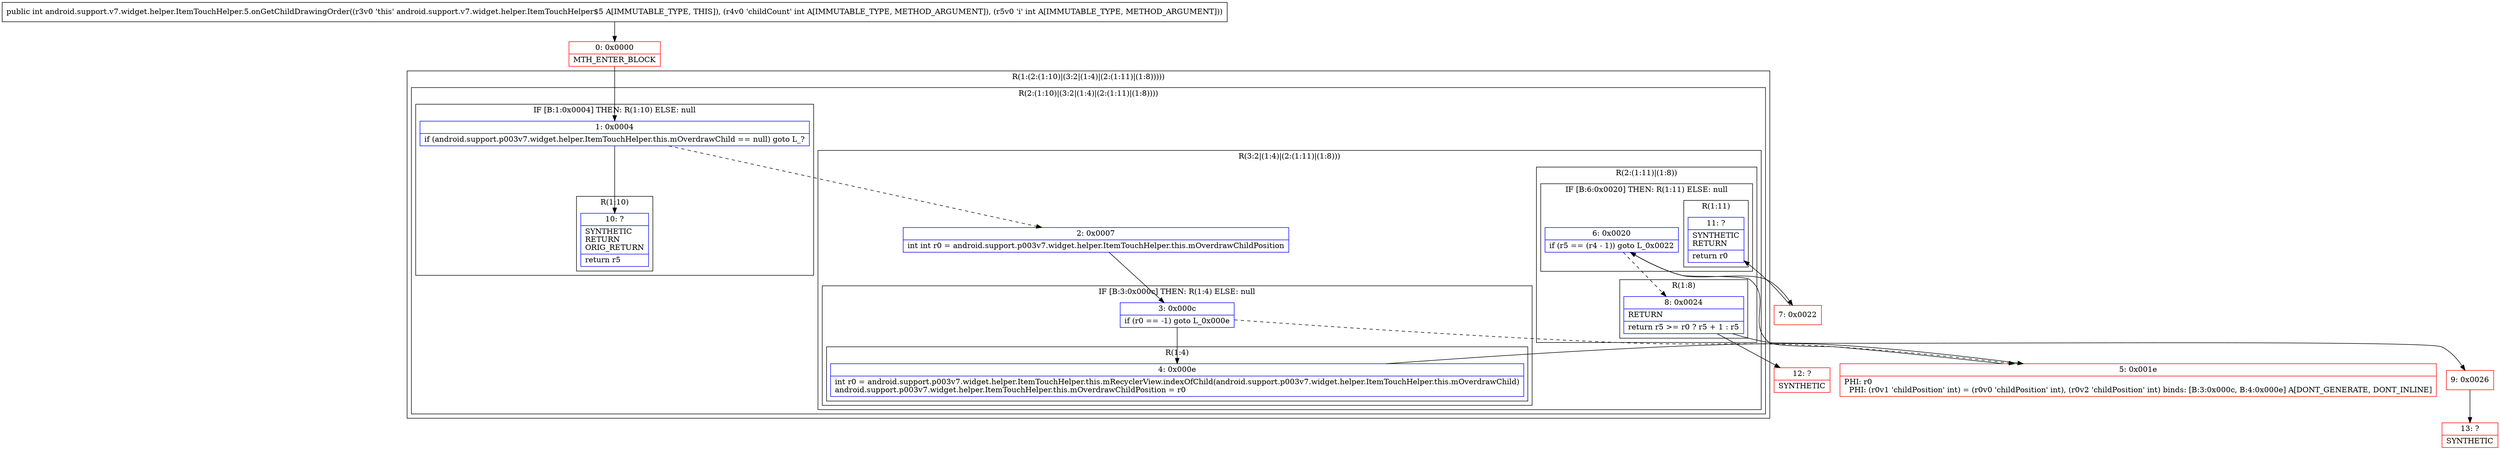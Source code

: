 digraph "CFG forandroid.support.v7.widget.helper.ItemTouchHelper.5.onGetChildDrawingOrder(II)I" {
subgraph cluster_Region_1474704072 {
label = "R(1:(2:(1:10)|(3:2|(1:4)|(2:(1:11)|(1:8)))))";
node [shape=record,color=blue];
subgraph cluster_Region_1335898872 {
label = "R(2:(1:10)|(3:2|(1:4)|(2:(1:11)|(1:8))))";
node [shape=record,color=blue];
subgraph cluster_IfRegion_311680962 {
label = "IF [B:1:0x0004] THEN: R(1:10) ELSE: null";
node [shape=record,color=blue];
Node_1 [shape=record,label="{1\:\ 0x0004|if (android.support.p003v7.widget.helper.ItemTouchHelper.this.mOverdrawChild == null) goto L_?\l}"];
subgraph cluster_Region_1562135335 {
label = "R(1:10)";
node [shape=record,color=blue];
Node_10 [shape=record,label="{10\:\ ?|SYNTHETIC\lRETURN\lORIG_RETURN\l|return r5\l}"];
}
}
subgraph cluster_Region_134324183 {
label = "R(3:2|(1:4)|(2:(1:11)|(1:8)))";
node [shape=record,color=blue];
Node_2 [shape=record,label="{2\:\ 0x0007|int int r0 = android.support.p003v7.widget.helper.ItemTouchHelper.this.mOverdrawChildPosition\l}"];
subgraph cluster_IfRegion_434210754 {
label = "IF [B:3:0x000c] THEN: R(1:4) ELSE: null";
node [shape=record,color=blue];
Node_3 [shape=record,label="{3\:\ 0x000c|if (r0 == \-1) goto L_0x000e\l}"];
subgraph cluster_Region_1082984024 {
label = "R(1:4)";
node [shape=record,color=blue];
Node_4 [shape=record,label="{4\:\ 0x000e|int r0 = android.support.p003v7.widget.helper.ItemTouchHelper.this.mRecyclerView.indexOfChild(android.support.p003v7.widget.helper.ItemTouchHelper.this.mOverdrawChild)\landroid.support.p003v7.widget.helper.ItemTouchHelper.this.mOverdrawChildPosition = r0\l}"];
}
}
subgraph cluster_Region_998920766 {
label = "R(2:(1:11)|(1:8))";
node [shape=record,color=blue];
subgraph cluster_IfRegion_1978896453 {
label = "IF [B:6:0x0020] THEN: R(1:11) ELSE: null";
node [shape=record,color=blue];
Node_6 [shape=record,label="{6\:\ 0x0020|if (r5 == (r4 \- 1)) goto L_0x0022\l}"];
subgraph cluster_Region_2120416346 {
label = "R(1:11)";
node [shape=record,color=blue];
Node_11 [shape=record,label="{11\:\ ?|SYNTHETIC\lRETURN\l|return r0\l}"];
}
}
subgraph cluster_Region_2048473958 {
label = "R(1:8)";
node [shape=record,color=blue];
Node_8 [shape=record,label="{8\:\ 0x0024|RETURN\l|return r5 \>= r0 ? r5 + 1 : r5\l}"];
}
}
}
}
}
Node_0 [shape=record,color=red,label="{0\:\ 0x0000|MTH_ENTER_BLOCK\l}"];
Node_5 [shape=record,color=red,label="{5\:\ 0x001e|PHI: r0 \l  PHI: (r0v1 'childPosition' int) = (r0v0 'childPosition' int), (r0v2 'childPosition' int) binds: [B:3:0x000c, B:4:0x000e] A[DONT_GENERATE, DONT_INLINE]\l}"];
Node_7 [shape=record,color=red,label="{7\:\ 0x0022}"];
Node_9 [shape=record,color=red,label="{9\:\ 0x0026}"];
Node_12 [shape=record,color=red,label="{12\:\ ?|SYNTHETIC\l}"];
Node_13 [shape=record,color=red,label="{13\:\ ?|SYNTHETIC\l}"];
MethodNode[shape=record,label="{public int android.support.v7.widget.helper.ItemTouchHelper.5.onGetChildDrawingOrder((r3v0 'this' android.support.v7.widget.helper.ItemTouchHelper$5 A[IMMUTABLE_TYPE, THIS]), (r4v0 'childCount' int A[IMMUTABLE_TYPE, METHOD_ARGUMENT]), (r5v0 'i' int A[IMMUTABLE_TYPE, METHOD_ARGUMENT])) }"];
MethodNode -> Node_0;
Node_1 -> Node_2[style=dashed];
Node_1 -> Node_10;
Node_2 -> Node_3;
Node_3 -> Node_4;
Node_3 -> Node_5[style=dashed];
Node_4 -> Node_5;
Node_6 -> Node_7;
Node_6 -> Node_8[style=dashed];
Node_8 -> Node_9;
Node_8 -> Node_12;
Node_0 -> Node_1;
Node_5 -> Node_6;
Node_7 -> Node_11;
Node_9 -> Node_13;
}

